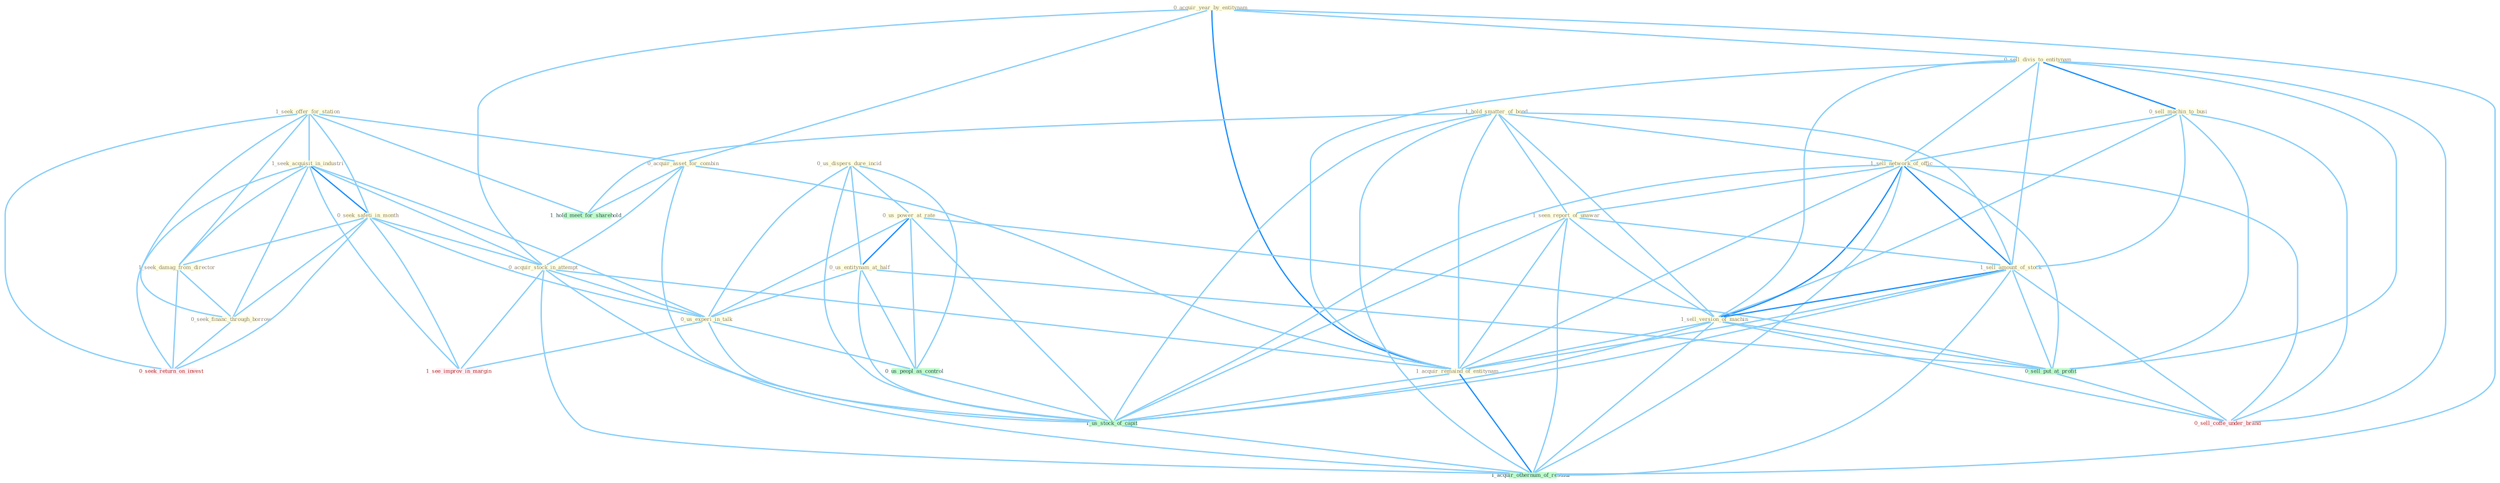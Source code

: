 Graph G{ 
    node
    [shape=polygon,style=filled,width=.5,height=.06,color="#BDFCC9",fixedsize=true,fontsize=4,
    fontcolor="#2f4f4f"];
    {node
    [color="#ffffe0", fontcolor="#8b7d6b"] "1_seek_offer_for_station " "1_seek_acquisit_in_industri " "0_acquir_year_by_entitynam " "0_sell_divis_to_entitynam " "0_seek_safeti_in_month " "0_us_dispers_dure_incid " "1_hold_smatter_of_bond " "0_sell_machin_to_busi " "1_sell_network_of_offic " "0_us_power_at_rate " "1_seek_damag_from_director " "0_acquir_asset_for_combin " "0_acquir_stock_in_attempt " "1_seen_report_of_unawar " "1_sell_amount_of_stock " "0_us_entitynam_at_half " "0_seek_financ_through_borrow " "1_sell_version_of_machin " "0_us_experi_in_talk " "1_acquir_remaind_of_entitynam "}
{node [color="#fff0f5", fontcolor="#b22222"] "0_seek_return_on_invest " "1_see_improv_in_margin " "0_sell_coffe_under_brand "}
edge [color="#B0E2FF"];

	"1_seek_offer_for_station " -- "1_seek_acquisit_in_industri " [w="1", color="#87cefa" ];
	"1_seek_offer_for_station " -- "0_seek_safeti_in_month " [w="1", color="#87cefa" ];
	"1_seek_offer_for_station " -- "1_seek_damag_from_director " [w="1", color="#87cefa" ];
	"1_seek_offer_for_station " -- "0_acquir_asset_for_combin " [w="1", color="#87cefa" ];
	"1_seek_offer_for_station " -- "0_seek_financ_through_borrow " [w="1", color="#87cefa" ];
	"1_seek_offer_for_station " -- "0_seek_return_on_invest " [w="1", color="#87cefa" ];
	"1_seek_offer_for_station " -- "1_hold_meet_for_sharehold " [w="1", color="#87cefa" ];
	"1_seek_acquisit_in_industri " -- "0_seek_safeti_in_month " [w="2", color="#1e90ff" , len=0.8];
	"1_seek_acquisit_in_industri " -- "1_seek_damag_from_director " [w="1", color="#87cefa" ];
	"1_seek_acquisit_in_industri " -- "0_acquir_stock_in_attempt " [w="1", color="#87cefa" ];
	"1_seek_acquisit_in_industri " -- "0_seek_financ_through_borrow " [w="1", color="#87cefa" ];
	"1_seek_acquisit_in_industri " -- "0_us_experi_in_talk " [w="1", color="#87cefa" ];
	"1_seek_acquisit_in_industri " -- "0_seek_return_on_invest " [w="1", color="#87cefa" ];
	"1_seek_acquisit_in_industri " -- "1_see_improv_in_margin " [w="1", color="#87cefa" ];
	"0_acquir_year_by_entitynam " -- "0_sell_divis_to_entitynam " [w="1", color="#87cefa" ];
	"0_acquir_year_by_entitynam " -- "0_acquir_asset_for_combin " [w="1", color="#87cefa" ];
	"0_acquir_year_by_entitynam " -- "0_acquir_stock_in_attempt " [w="1", color="#87cefa" ];
	"0_acquir_year_by_entitynam " -- "1_acquir_remaind_of_entitynam " [w="2", color="#1e90ff" , len=0.8];
	"0_acquir_year_by_entitynam " -- "1_acquir_othernum_of_restaur " [w="1", color="#87cefa" ];
	"0_sell_divis_to_entitynam " -- "0_sell_machin_to_busi " [w="2", color="#1e90ff" , len=0.8];
	"0_sell_divis_to_entitynam " -- "1_sell_network_of_offic " [w="1", color="#87cefa" ];
	"0_sell_divis_to_entitynam " -- "1_sell_amount_of_stock " [w="1", color="#87cefa" ];
	"0_sell_divis_to_entitynam " -- "1_sell_version_of_machin " [w="1", color="#87cefa" ];
	"0_sell_divis_to_entitynam " -- "1_acquir_remaind_of_entitynam " [w="1", color="#87cefa" ];
	"0_sell_divis_to_entitynam " -- "0_sell_put_at_profit " [w="1", color="#87cefa" ];
	"0_sell_divis_to_entitynam " -- "0_sell_coffe_under_brand " [w="1", color="#87cefa" ];
	"0_seek_safeti_in_month " -- "1_seek_damag_from_director " [w="1", color="#87cefa" ];
	"0_seek_safeti_in_month " -- "0_acquir_stock_in_attempt " [w="1", color="#87cefa" ];
	"0_seek_safeti_in_month " -- "0_seek_financ_through_borrow " [w="1", color="#87cefa" ];
	"0_seek_safeti_in_month " -- "0_us_experi_in_talk " [w="1", color="#87cefa" ];
	"0_seek_safeti_in_month " -- "0_seek_return_on_invest " [w="1", color="#87cefa" ];
	"0_seek_safeti_in_month " -- "1_see_improv_in_margin " [w="1", color="#87cefa" ];
	"0_us_dispers_dure_incid " -- "0_us_power_at_rate " [w="1", color="#87cefa" ];
	"0_us_dispers_dure_incid " -- "0_us_entitynam_at_half " [w="1", color="#87cefa" ];
	"0_us_dispers_dure_incid " -- "0_us_experi_in_talk " [w="1", color="#87cefa" ];
	"0_us_dispers_dure_incid " -- "0_us_peopl_as_control " [w="1", color="#87cefa" ];
	"0_us_dispers_dure_incid " -- "1_us_stock_of_capit " [w="1", color="#87cefa" ];
	"1_hold_smatter_of_bond " -- "1_sell_network_of_offic " [w="1", color="#87cefa" ];
	"1_hold_smatter_of_bond " -- "1_seen_report_of_unawar " [w="1", color="#87cefa" ];
	"1_hold_smatter_of_bond " -- "1_sell_amount_of_stock " [w="1", color="#87cefa" ];
	"1_hold_smatter_of_bond " -- "1_sell_version_of_machin " [w="1", color="#87cefa" ];
	"1_hold_smatter_of_bond " -- "1_acquir_remaind_of_entitynam " [w="1", color="#87cefa" ];
	"1_hold_smatter_of_bond " -- "1_us_stock_of_capit " [w="1", color="#87cefa" ];
	"1_hold_smatter_of_bond " -- "1_hold_meet_for_sharehold " [w="1", color="#87cefa" ];
	"1_hold_smatter_of_bond " -- "1_acquir_othernum_of_restaur " [w="1", color="#87cefa" ];
	"0_sell_machin_to_busi " -- "1_sell_network_of_offic " [w="1", color="#87cefa" ];
	"0_sell_machin_to_busi " -- "1_sell_amount_of_stock " [w="1", color="#87cefa" ];
	"0_sell_machin_to_busi " -- "1_sell_version_of_machin " [w="1", color="#87cefa" ];
	"0_sell_machin_to_busi " -- "0_sell_put_at_profit " [w="1", color="#87cefa" ];
	"0_sell_machin_to_busi " -- "0_sell_coffe_under_brand " [w="1", color="#87cefa" ];
	"1_sell_network_of_offic " -- "1_seen_report_of_unawar " [w="1", color="#87cefa" ];
	"1_sell_network_of_offic " -- "1_sell_amount_of_stock " [w="2", color="#1e90ff" , len=0.8];
	"1_sell_network_of_offic " -- "1_sell_version_of_machin " [w="2", color="#1e90ff" , len=0.8];
	"1_sell_network_of_offic " -- "1_acquir_remaind_of_entitynam " [w="1", color="#87cefa" ];
	"1_sell_network_of_offic " -- "0_sell_put_at_profit " [w="1", color="#87cefa" ];
	"1_sell_network_of_offic " -- "1_us_stock_of_capit " [w="1", color="#87cefa" ];
	"1_sell_network_of_offic " -- "0_sell_coffe_under_brand " [w="1", color="#87cefa" ];
	"1_sell_network_of_offic " -- "1_acquir_othernum_of_restaur " [w="1", color="#87cefa" ];
	"0_us_power_at_rate " -- "0_us_entitynam_at_half " [w="2", color="#1e90ff" , len=0.8];
	"0_us_power_at_rate " -- "0_us_experi_in_talk " [w="1", color="#87cefa" ];
	"0_us_power_at_rate " -- "0_us_peopl_as_control " [w="1", color="#87cefa" ];
	"0_us_power_at_rate " -- "0_sell_put_at_profit " [w="1", color="#87cefa" ];
	"0_us_power_at_rate " -- "1_us_stock_of_capit " [w="1", color="#87cefa" ];
	"1_seek_damag_from_director " -- "0_seek_financ_through_borrow " [w="1", color="#87cefa" ];
	"1_seek_damag_from_director " -- "0_seek_return_on_invest " [w="1", color="#87cefa" ];
	"0_acquir_asset_for_combin " -- "0_acquir_stock_in_attempt " [w="1", color="#87cefa" ];
	"0_acquir_asset_for_combin " -- "1_acquir_remaind_of_entitynam " [w="1", color="#87cefa" ];
	"0_acquir_asset_for_combin " -- "1_hold_meet_for_sharehold " [w="1", color="#87cefa" ];
	"0_acquir_asset_for_combin " -- "1_acquir_othernum_of_restaur " [w="1", color="#87cefa" ];
	"0_acquir_stock_in_attempt " -- "0_us_experi_in_talk " [w="1", color="#87cefa" ];
	"0_acquir_stock_in_attempt " -- "1_acquir_remaind_of_entitynam " [w="1", color="#87cefa" ];
	"0_acquir_stock_in_attempt " -- "1_us_stock_of_capit " [w="1", color="#87cefa" ];
	"0_acquir_stock_in_attempt " -- "1_see_improv_in_margin " [w="1", color="#87cefa" ];
	"0_acquir_stock_in_attempt " -- "1_acquir_othernum_of_restaur " [w="1", color="#87cefa" ];
	"1_seen_report_of_unawar " -- "1_sell_amount_of_stock " [w="1", color="#87cefa" ];
	"1_seen_report_of_unawar " -- "1_sell_version_of_machin " [w="1", color="#87cefa" ];
	"1_seen_report_of_unawar " -- "1_acquir_remaind_of_entitynam " [w="1", color="#87cefa" ];
	"1_seen_report_of_unawar " -- "1_us_stock_of_capit " [w="1", color="#87cefa" ];
	"1_seen_report_of_unawar " -- "1_acquir_othernum_of_restaur " [w="1", color="#87cefa" ];
	"1_sell_amount_of_stock " -- "1_sell_version_of_machin " [w="2", color="#1e90ff" , len=0.8];
	"1_sell_amount_of_stock " -- "1_acquir_remaind_of_entitynam " [w="1", color="#87cefa" ];
	"1_sell_amount_of_stock " -- "0_sell_put_at_profit " [w="1", color="#87cefa" ];
	"1_sell_amount_of_stock " -- "1_us_stock_of_capit " [w="1", color="#87cefa" ];
	"1_sell_amount_of_stock " -- "0_sell_coffe_under_brand " [w="1", color="#87cefa" ];
	"1_sell_amount_of_stock " -- "1_acquir_othernum_of_restaur " [w="1", color="#87cefa" ];
	"0_us_entitynam_at_half " -- "0_us_experi_in_talk " [w="1", color="#87cefa" ];
	"0_us_entitynam_at_half " -- "0_us_peopl_as_control " [w="1", color="#87cefa" ];
	"0_us_entitynam_at_half " -- "0_sell_put_at_profit " [w="1", color="#87cefa" ];
	"0_us_entitynam_at_half " -- "1_us_stock_of_capit " [w="1", color="#87cefa" ];
	"0_seek_financ_through_borrow " -- "0_seek_return_on_invest " [w="1", color="#87cefa" ];
	"1_sell_version_of_machin " -- "1_acquir_remaind_of_entitynam " [w="1", color="#87cefa" ];
	"1_sell_version_of_machin " -- "0_sell_put_at_profit " [w="1", color="#87cefa" ];
	"1_sell_version_of_machin " -- "1_us_stock_of_capit " [w="1", color="#87cefa" ];
	"1_sell_version_of_machin " -- "0_sell_coffe_under_brand " [w="1", color="#87cefa" ];
	"1_sell_version_of_machin " -- "1_acquir_othernum_of_restaur " [w="1", color="#87cefa" ];
	"0_us_experi_in_talk " -- "0_us_peopl_as_control " [w="1", color="#87cefa" ];
	"0_us_experi_in_talk " -- "1_us_stock_of_capit " [w="1", color="#87cefa" ];
	"0_us_experi_in_talk " -- "1_see_improv_in_margin " [w="1", color="#87cefa" ];
	"1_acquir_remaind_of_entitynam " -- "1_us_stock_of_capit " [w="1", color="#87cefa" ];
	"1_acquir_remaind_of_entitynam " -- "1_acquir_othernum_of_restaur " [w="2", color="#1e90ff" , len=0.8];
	"0_us_peopl_as_control " -- "1_us_stock_of_capit " [w="1", color="#87cefa" ];
	"0_sell_put_at_profit " -- "0_sell_coffe_under_brand " [w="1", color="#87cefa" ];
	"1_us_stock_of_capit " -- "1_acquir_othernum_of_restaur " [w="1", color="#87cefa" ];
}